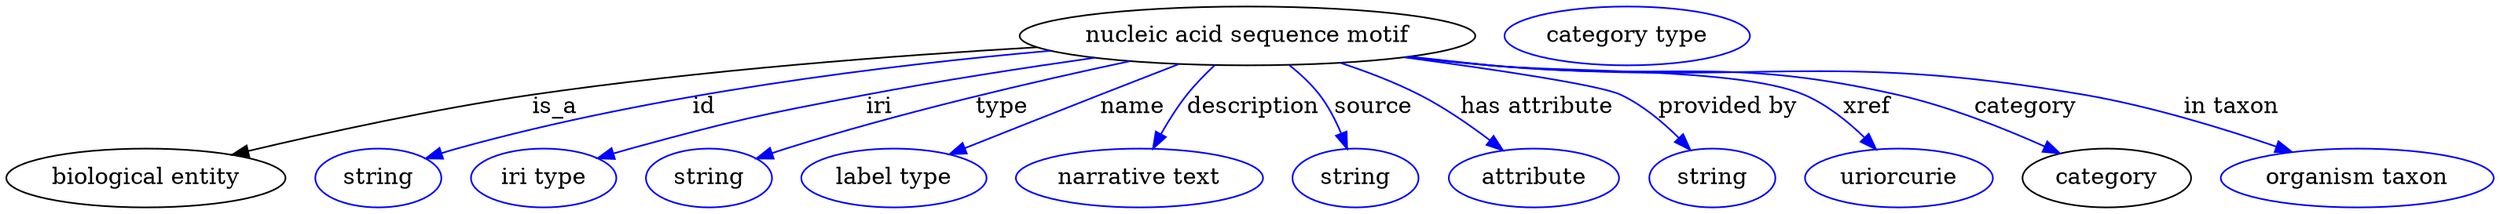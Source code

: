 digraph {
	graph [bb="0,0,1516.3,123"];
	node [label="\N"];
	"nucleic acid sequence motif"	[height=0.5,
		label="nucleic acid sequence motif",
		pos="757.14,105",
		width=3.8635];
	"biological entity"	[height=0.5,
		pos="85.142,18",
		width=2.3651];
	"nucleic acid sequence motif" -> "biological entity"	[label=is_a,
		lp="334.14,61.5",
		pos="e,137.99,32.297 628.54,98.095 541.22,93.01 423.32,84.044 320.14,69 261.18,60.404 194.86,45.834 147.74,34.633"];
	id	[color=blue,
		height=0.5,
		label=string,
		pos="226.14,18",
		width=1.0652];
	"nucleic acid sequence motif" -> id	[color=blue,
		label=id,
		lp="425.14,61.5",
		pos="e,255.13,29.99 636.75,95.879 537.93,87.122 395.09,69.64 274.14,36 271.03,35.135 267.84,34.172 264.64,33.155",
		style=solid];
	iri	[color=blue,
		height=0.5,
		label="iri type",
		pos="327.14,18",
		width=1.2277];
	"nucleic acid sequence motif" -> iri	[color=blue,
		label=iri,
		lp="532.14,61.5",
		pos="e,360.44,29.93 663.61,91.643 620.94,85.572 569.85,77.694 524.14,69 460.07,56.813 444.08,53.14 381.14,36 377.57,35.026 373.87,33.97 \
370.17,32.877",
		style=solid];
	type	[color=blue,
		height=0.5,
		label=string,
		pos="428.14,18",
		width=1.0652];
	"nucleic acid sequence motif" -> type	[color=blue,
		label=type,
		lp="607.14,61.5",
		pos="e,457.1,29.898 685.41,89.567 627.97,77.325 545.62,58.237 475.14,36 472.39,35.131 469.56,34.201 466.71,33.24",
		style=solid];
	name	[color=blue,
		height=0.5,
		label="label type",
		pos="541.14,18",
		width=1.5707];
	"nucleic acid sequence motif" -> name	[color=blue,
		label=name,
		lp="687.14,61.5",
		pos="e,575.08,32.539 715,87.678 699.89,81.812 682.75,75.13 667.14,69 639.59,58.174 608.69,45.914 584.38,36.244",
		style=solid];
	description	[color=blue,
		height=0.5,
		label="narrative text",
		pos="691.14,18",
		width=2.0943];
	"nucleic acid sequence motif" -> description	[color=blue,
		label=description,
		lp="760.64,61.5",
		pos="e,699.42,35.979 737.26,87.166 731.39,81.694 725.19,75.379 720.14,69 714.32,61.647 708.89,53.001 704.33,44.985",
		style=solid];
	source	[color=blue,
		height=0.5,
		label=string,
		pos="823.14,18",
		width=1.0652];
	"nucleic acid sequence motif" -> source	[color=blue,
		label=source,
		lp="834.14,61.5",
		pos="e,818.04,35.85 782.8,86.992 789.37,81.78 796.02,75.649 801.14,69 806.58,61.951 810.98,53.351 814.38,45.285",
		style=solid];
	"has attribute"	[color=blue,
		height=0.5,
		label=attribute,
		pos="931.14,18",
		width=1.4443];
	"nucleic acid sequence motif" -> "has attribute"	[color=blue,
		label="has attribute",
		lp="934.14,61.5",
		pos="e,912.54,34.899 814.02,88.544 829.99,83.274 847.1,76.724 862.14,69 877,61.368 892.18,50.738 904.51,41.242",
		style=solid];
	"provided by"	[color=blue,
		height=0.5,
		label=string,
		pos="1039.1,18",
		width=1.0652];
	"nucleic acid sequence motif" -> "provided by"	[color=blue,
		label="provided by",
		lp="1049.6,61.5",
		pos="e,1026.3,35.224 853.01,91.955 909.77,84.356 972.92,74.896 985.14,69 998.04,62.778 1010,52.424 1019.4,42.747",
		style=solid];
	xref	[color=blue,
		height=0.5,
		label=uriorcurie,
		pos="1153.1,18",
		width=1.5887];
	"nucleic acid sequence motif" -> xref	[color=blue,
		label=xref,
		lp="1133.6,61.5",
		pos="e,1139.5,35.513 856.23,92.336 872.56,90.494 889.32,88.654 905.14,87 947.54,82.567 1057,85.877 1096.1,69 1109.8,63.103 1122.5,52.651 \
1132.5,42.822",
		style=solid];
	category	[height=0.5,
		pos="1280.1,18",
		width=1.4263];
	"nucleic acid sequence motif" -> category	[color=blue,
		label=category,
		lp="1230.6,61.5",
		pos="e,1251.4,33.088 855,92.177 871.72,90.325 888.92,88.522 905.14,87 1014.7,76.718 1044.8,93.297 1152.1,69 1183.5,61.902 1217.3,48.419 \
1242.3,37.241",
		style=solid];
	"in taxon"	[color=blue,
		height=0.5,
		label="organism taxon",
		pos="1433.1,18",
		width=2.3109];
	"nucleic acid sequence motif" -> "in taxon"	[color=blue,
		label="in taxon",
		lp="1356.1,61.5",
		pos="e,1393.3,33.896 853.78,91.99 870.87,90.126 888.52,88.368 905.14,87 1065.2,73.827 1107.8,96.236 1266.1,69 1306.4,62.071 1350.7,48.541 \
1383.5,37.301",
		style=solid];
	"named thing_category"	[color=blue,
		height=0.5,
		label="category type",
		pos="989.14,105",
		width=2.0762];
}
